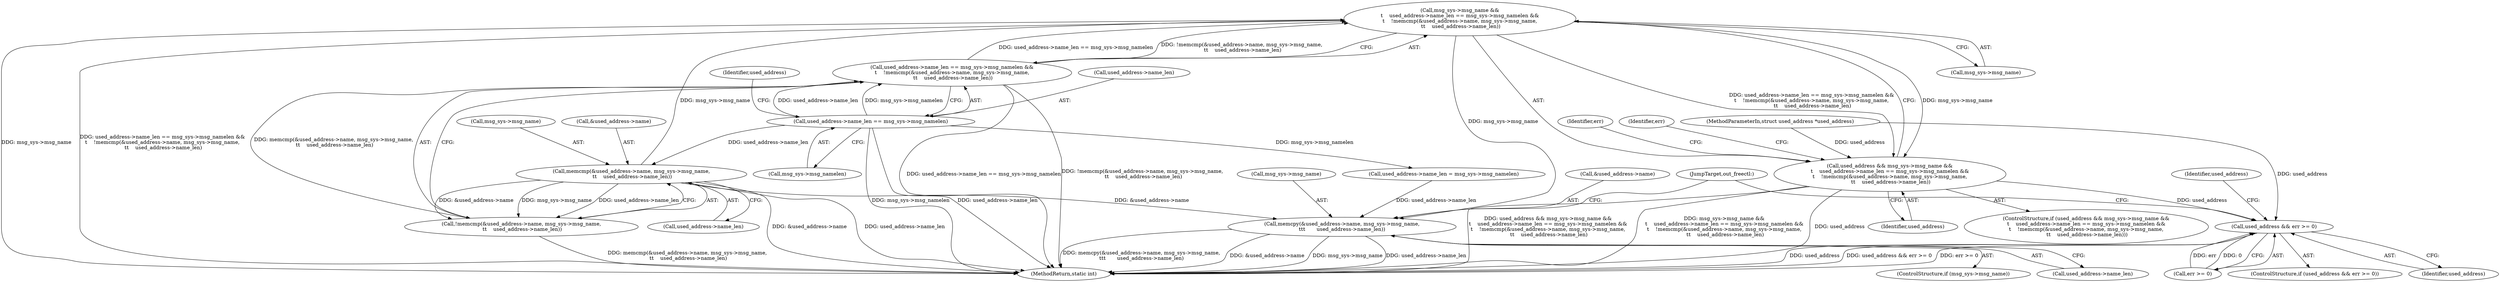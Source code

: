 digraph "0_linux_bc909d9ddbf7778371e36a651d6e4194b1cc7d4c@API" {
"1000348" [label="(Call,msg_sys->msg_name &&\n\t    used_address->name_len == msg_sys->msg_namelen &&\n\t    !memcmp(&used_address->name, msg_sys->msg_name,\n \t\t    used_address->name_len))"];
"1000361" [label="(Call,memcmp(&used_address->name, msg_sys->msg_name,\n \t\t    used_address->name_len))"];
"1000353" [label="(Call,used_address->name_len == msg_sys->msg_namelen)"];
"1000352" [label="(Call,used_address->name_len == msg_sys->msg_namelen &&\n\t    !memcmp(&used_address->name, msg_sys->msg_name,\n \t\t    used_address->name_len))"];
"1000360" [label="(Call,!memcmp(&used_address->name, msg_sys->msg_name,\n \t\t    used_address->name_len))"];
"1000346" [label="(Call,used_address && msg_sys->msg_name &&\n\t    used_address->name_len == msg_sys->msg_namelen &&\n\t    !memcmp(&used_address->name, msg_sys->msg_name,\n \t\t    used_address->name_len))"];
"1000387" [label="(Call,used_address && err >= 0)"];
"1000404" [label="(Call,memcpy(&used_address->name, msg_sys->msg_name,\n\t\t\t       used_address->name_len))"];
"1000405" [label="(Call,&used_address->name)"];
"1000352" [label="(Call,used_address->name_len == msg_sys->msg_namelen &&\n\t    !memcmp(&used_address->name, msg_sys->msg_name,\n \t\t    used_address->name_len))"];
"1000412" [label="(Call,used_address->name_len)"];
"1000415" [label="(JumpTarget,out_freectl:)"];
"1000348" [label="(Call,msg_sys->msg_name &&\n\t    used_address->name_len == msg_sys->msg_namelen &&\n\t    !memcmp(&used_address->name, msg_sys->msg_name,\n \t\t    used_address->name_len))"];
"1000386" [label="(ControlStructure,if (used_address && err >= 0))"];
"1000361" [label="(Call,memcmp(&used_address->name, msg_sys->msg_name,\n \t\t    used_address->name_len))"];
"1000400" [label="(ControlStructure,if (msg_sys->msg_name))"];
"1000369" [label="(Call,used_address->name_len)"];
"1000354" [label="(Call,used_address->name_len)"];
"1000404" [label="(Call,memcpy(&used_address->name, msg_sys->msg_name,\n\t\t\t       used_address->name_len))"];
"1000440" [label="(MethodReturn,static int)"];
"1000374" [label="(Identifier,err)"];
"1000362" [label="(Call,&used_address->name)"];
"1000347" [label="(Identifier,used_address)"];
"1000409" [label="(Call,msg_sys->msg_name)"];
"1000395" [label="(Identifier,used_address)"];
"1000353" [label="(Call,used_address->name_len == msg_sys->msg_namelen)"];
"1000389" [label="(Call,err >= 0)"];
"1000360" [label="(Call,!memcmp(&used_address->name, msg_sys->msg_name,\n \t\t    used_address->name_len))"];
"1000366" [label="(Call,msg_sys->msg_name)"];
"1000357" [label="(Call,msg_sys->msg_namelen)"];
"1000112" [label="(MethodParameterIn,struct used_address *used_address)"];
"1000387" [label="(Call,used_address && err >= 0)"];
"1000346" [label="(Call,used_address && msg_sys->msg_name &&\n\t    used_address->name_len == msg_sys->msg_namelen &&\n\t    !memcmp(&used_address->name, msg_sys->msg_name,\n \t\t    used_address->name_len))"];
"1000364" [label="(Identifier,used_address)"];
"1000345" [label="(ControlStructure,if (used_address && msg_sys->msg_name &&\n\t    used_address->name_len == msg_sys->msg_namelen &&\n\t    !memcmp(&used_address->name, msg_sys->msg_name,\n \t\t    used_address->name_len)))"];
"1000388" [label="(Identifier,used_address)"];
"1000349" [label="(Call,msg_sys->msg_name)"];
"1000381" [label="(Identifier,err)"];
"1000393" [label="(Call,used_address->name_len = msg_sys->msg_namelen)"];
"1000348" -> "1000346"  [label="AST: "];
"1000348" -> "1000349"  [label="CFG: "];
"1000348" -> "1000352"  [label="CFG: "];
"1000349" -> "1000348"  [label="AST: "];
"1000352" -> "1000348"  [label="AST: "];
"1000346" -> "1000348"  [label="CFG: "];
"1000348" -> "1000440"  [label="DDG: msg_sys->msg_name"];
"1000348" -> "1000440"  [label="DDG: used_address->name_len == msg_sys->msg_namelen &&\n\t    !memcmp(&used_address->name, msg_sys->msg_name,\n \t\t    used_address->name_len)"];
"1000348" -> "1000346"  [label="DDG: msg_sys->msg_name"];
"1000348" -> "1000346"  [label="DDG: used_address->name_len == msg_sys->msg_namelen &&\n\t    !memcmp(&used_address->name, msg_sys->msg_name,\n \t\t    used_address->name_len)"];
"1000361" -> "1000348"  [label="DDG: msg_sys->msg_name"];
"1000352" -> "1000348"  [label="DDG: used_address->name_len == msg_sys->msg_namelen"];
"1000352" -> "1000348"  [label="DDG: !memcmp(&used_address->name, msg_sys->msg_name,\n \t\t    used_address->name_len)"];
"1000348" -> "1000404"  [label="DDG: msg_sys->msg_name"];
"1000361" -> "1000360"  [label="AST: "];
"1000361" -> "1000369"  [label="CFG: "];
"1000362" -> "1000361"  [label="AST: "];
"1000366" -> "1000361"  [label="AST: "];
"1000369" -> "1000361"  [label="AST: "];
"1000360" -> "1000361"  [label="CFG: "];
"1000361" -> "1000440"  [label="DDG: used_address->name_len"];
"1000361" -> "1000440"  [label="DDG: &used_address->name"];
"1000361" -> "1000360"  [label="DDG: &used_address->name"];
"1000361" -> "1000360"  [label="DDG: msg_sys->msg_name"];
"1000361" -> "1000360"  [label="DDG: used_address->name_len"];
"1000353" -> "1000361"  [label="DDG: used_address->name_len"];
"1000361" -> "1000404"  [label="DDG: &used_address->name"];
"1000353" -> "1000352"  [label="AST: "];
"1000353" -> "1000357"  [label="CFG: "];
"1000354" -> "1000353"  [label="AST: "];
"1000357" -> "1000353"  [label="AST: "];
"1000364" -> "1000353"  [label="CFG: "];
"1000352" -> "1000353"  [label="CFG: "];
"1000353" -> "1000440"  [label="DDG: msg_sys->msg_namelen"];
"1000353" -> "1000440"  [label="DDG: used_address->name_len"];
"1000353" -> "1000352"  [label="DDG: used_address->name_len"];
"1000353" -> "1000352"  [label="DDG: msg_sys->msg_namelen"];
"1000353" -> "1000393"  [label="DDG: msg_sys->msg_namelen"];
"1000352" -> "1000360"  [label="CFG: "];
"1000360" -> "1000352"  [label="AST: "];
"1000352" -> "1000440"  [label="DDG: used_address->name_len == msg_sys->msg_namelen"];
"1000352" -> "1000440"  [label="DDG: !memcmp(&used_address->name, msg_sys->msg_name,\n \t\t    used_address->name_len)"];
"1000360" -> "1000352"  [label="DDG: memcmp(&used_address->name, msg_sys->msg_name,\n \t\t    used_address->name_len)"];
"1000360" -> "1000440"  [label="DDG: memcmp(&used_address->name, msg_sys->msg_name,\n \t\t    used_address->name_len)"];
"1000346" -> "1000345"  [label="AST: "];
"1000346" -> "1000347"  [label="CFG: "];
"1000347" -> "1000346"  [label="AST: "];
"1000374" -> "1000346"  [label="CFG: "];
"1000381" -> "1000346"  [label="CFG: "];
"1000346" -> "1000440"  [label="DDG: msg_sys->msg_name &&\n\t    used_address->name_len == msg_sys->msg_namelen &&\n\t    !memcmp(&used_address->name, msg_sys->msg_name,\n \t\t    used_address->name_len)"];
"1000346" -> "1000440"  [label="DDG: used_address"];
"1000346" -> "1000440"  [label="DDG: used_address && msg_sys->msg_name &&\n\t    used_address->name_len == msg_sys->msg_namelen &&\n\t    !memcmp(&used_address->name, msg_sys->msg_name,\n \t\t    used_address->name_len)"];
"1000112" -> "1000346"  [label="DDG: used_address"];
"1000346" -> "1000387"  [label="DDG: used_address"];
"1000387" -> "1000386"  [label="AST: "];
"1000387" -> "1000388"  [label="CFG: "];
"1000387" -> "1000389"  [label="CFG: "];
"1000388" -> "1000387"  [label="AST: "];
"1000389" -> "1000387"  [label="AST: "];
"1000395" -> "1000387"  [label="CFG: "];
"1000415" -> "1000387"  [label="CFG: "];
"1000387" -> "1000440"  [label="DDG: err >= 0"];
"1000387" -> "1000440"  [label="DDG: used_address"];
"1000387" -> "1000440"  [label="DDG: used_address && err >= 0"];
"1000112" -> "1000387"  [label="DDG: used_address"];
"1000389" -> "1000387"  [label="DDG: err"];
"1000389" -> "1000387"  [label="DDG: 0"];
"1000404" -> "1000400"  [label="AST: "];
"1000404" -> "1000412"  [label="CFG: "];
"1000405" -> "1000404"  [label="AST: "];
"1000409" -> "1000404"  [label="AST: "];
"1000412" -> "1000404"  [label="AST: "];
"1000415" -> "1000404"  [label="CFG: "];
"1000404" -> "1000440"  [label="DDG: &used_address->name"];
"1000404" -> "1000440"  [label="DDG: msg_sys->msg_name"];
"1000404" -> "1000440"  [label="DDG: used_address->name_len"];
"1000404" -> "1000440"  [label="DDG: memcpy(&used_address->name, msg_sys->msg_name,\n\t\t\t       used_address->name_len)"];
"1000393" -> "1000404"  [label="DDG: used_address->name_len"];
}
